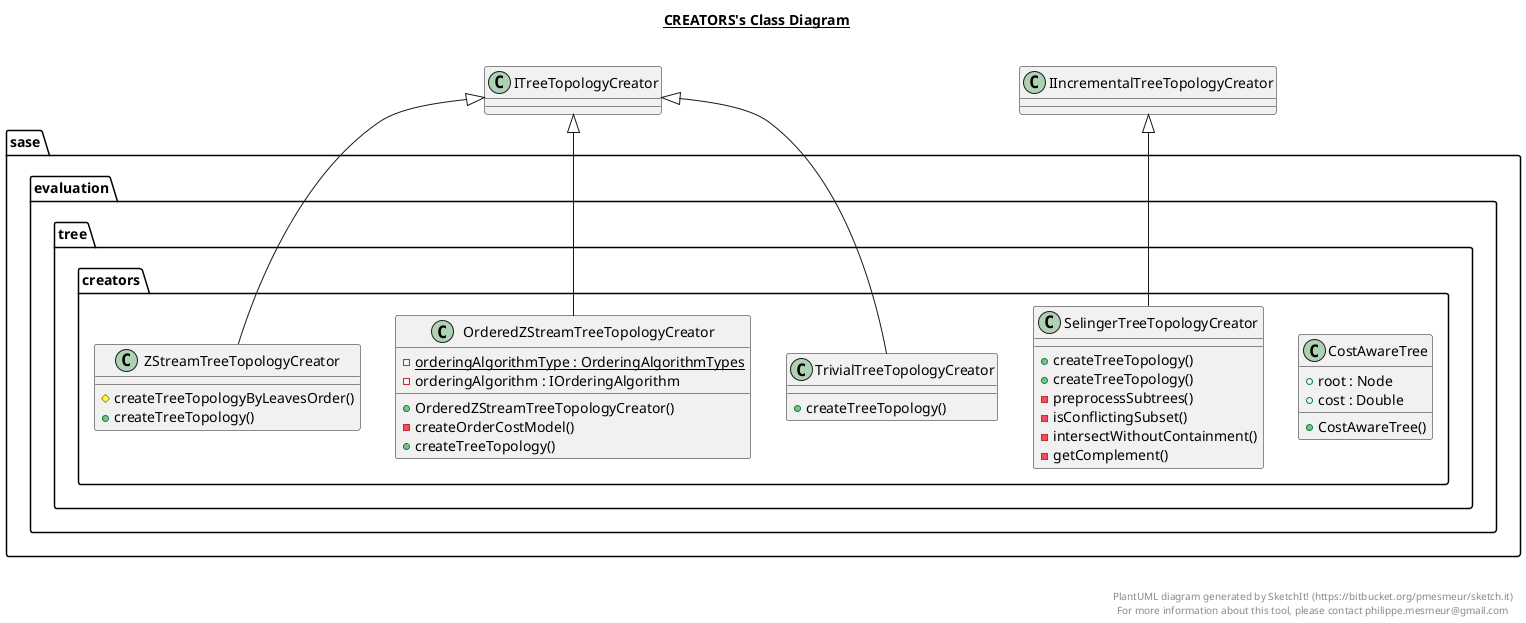 @startuml

title __CREATORS's Class Diagram__\n

  package sase.evaluation {
    package sase.evaluation.tree {
      package sase.evaluation.tree.creators {
        class CostAwareTree {
            + root : Node
            + cost : Double
            + CostAwareTree()
        }
      }
    }
  }
  

  package sase.evaluation {
    package sase.evaluation.tree {
      package sase.evaluation.tree.creators {
        class OrderedZStreamTreeTopologyCreator {
            {static} - orderingAlgorithmType : OrderingAlgorithmTypes
            - orderingAlgorithm : IOrderingAlgorithm
            + OrderedZStreamTreeTopologyCreator()
            - createOrderCostModel()
            + createTreeTopology()
        }
      }
    }
  }
  

  package sase.evaluation {
    package sase.evaluation.tree {
      package sase.evaluation.tree.creators {
        class SelingerTreeTopologyCreator {
            + createTreeTopology()
            + createTreeTopology()
            - preprocessSubtrees()
            - isConflictingSubset()
            - intersectWithoutContainment()
            - getComplement()
        }
      }
    }
  }
  

  package sase.evaluation {
    package sase.evaluation.tree {
      package sase.evaluation.tree.creators {
        class TrivialTreeTopologyCreator {
            + createTreeTopology()
        }
      }
    }
  }
  

  package sase.evaluation {
    package sase.evaluation.tree {
      package sase.evaluation.tree.creators {
        class ZStreamTreeTopologyCreator {
            # createTreeTopologyByLeavesOrder()
            + createTreeTopology()
        }
      }
    }
  }
  

  OrderedZStreamTreeTopologyCreator -up-|> ITreeTopologyCreator
  SelingerTreeTopologyCreator -up-|> IIncrementalTreeTopologyCreator
  TrivialTreeTopologyCreator -up-|> ITreeTopologyCreator
  ZStreamTreeTopologyCreator -up-|> ITreeTopologyCreator


right footer


PlantUML diagram generated by SketchIt! (https://bitbucket.org/pmesmeur/sketch.it)
For more information about this tool, please contact philippe.mesmeur@gmail.com
endfooter

@enduml
